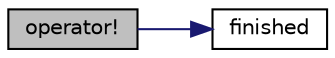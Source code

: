 digraph "operator!"
{
 // LATEX_PDF_SIZE
  edge [fontname="Helvetica",fontsize="10",labelfontname="Helvetica",labelfontsize="10"];
  node [fontname="Helvetica",fontsize="10",shape=record];
  rankdir="LR";
  Node1 [label="operator!",height=0.2,width=0.4,color="black", fillcolor="grey75", style="filled", fontcolor="black",tooltip=" "];
  Node1 -> Node2 [color="midnightblue",fontsize="10",style="solid",fontname="Helvetica"];
  Node2 [label="finished",height=0.2,width=0.4,color="black", fillcolor="white", style="filled",URL="$classpFlow_1_1timeFolder.html#aebaed0be88cbcf45f1985b819c9dabb7",tooltip=" "];
}
